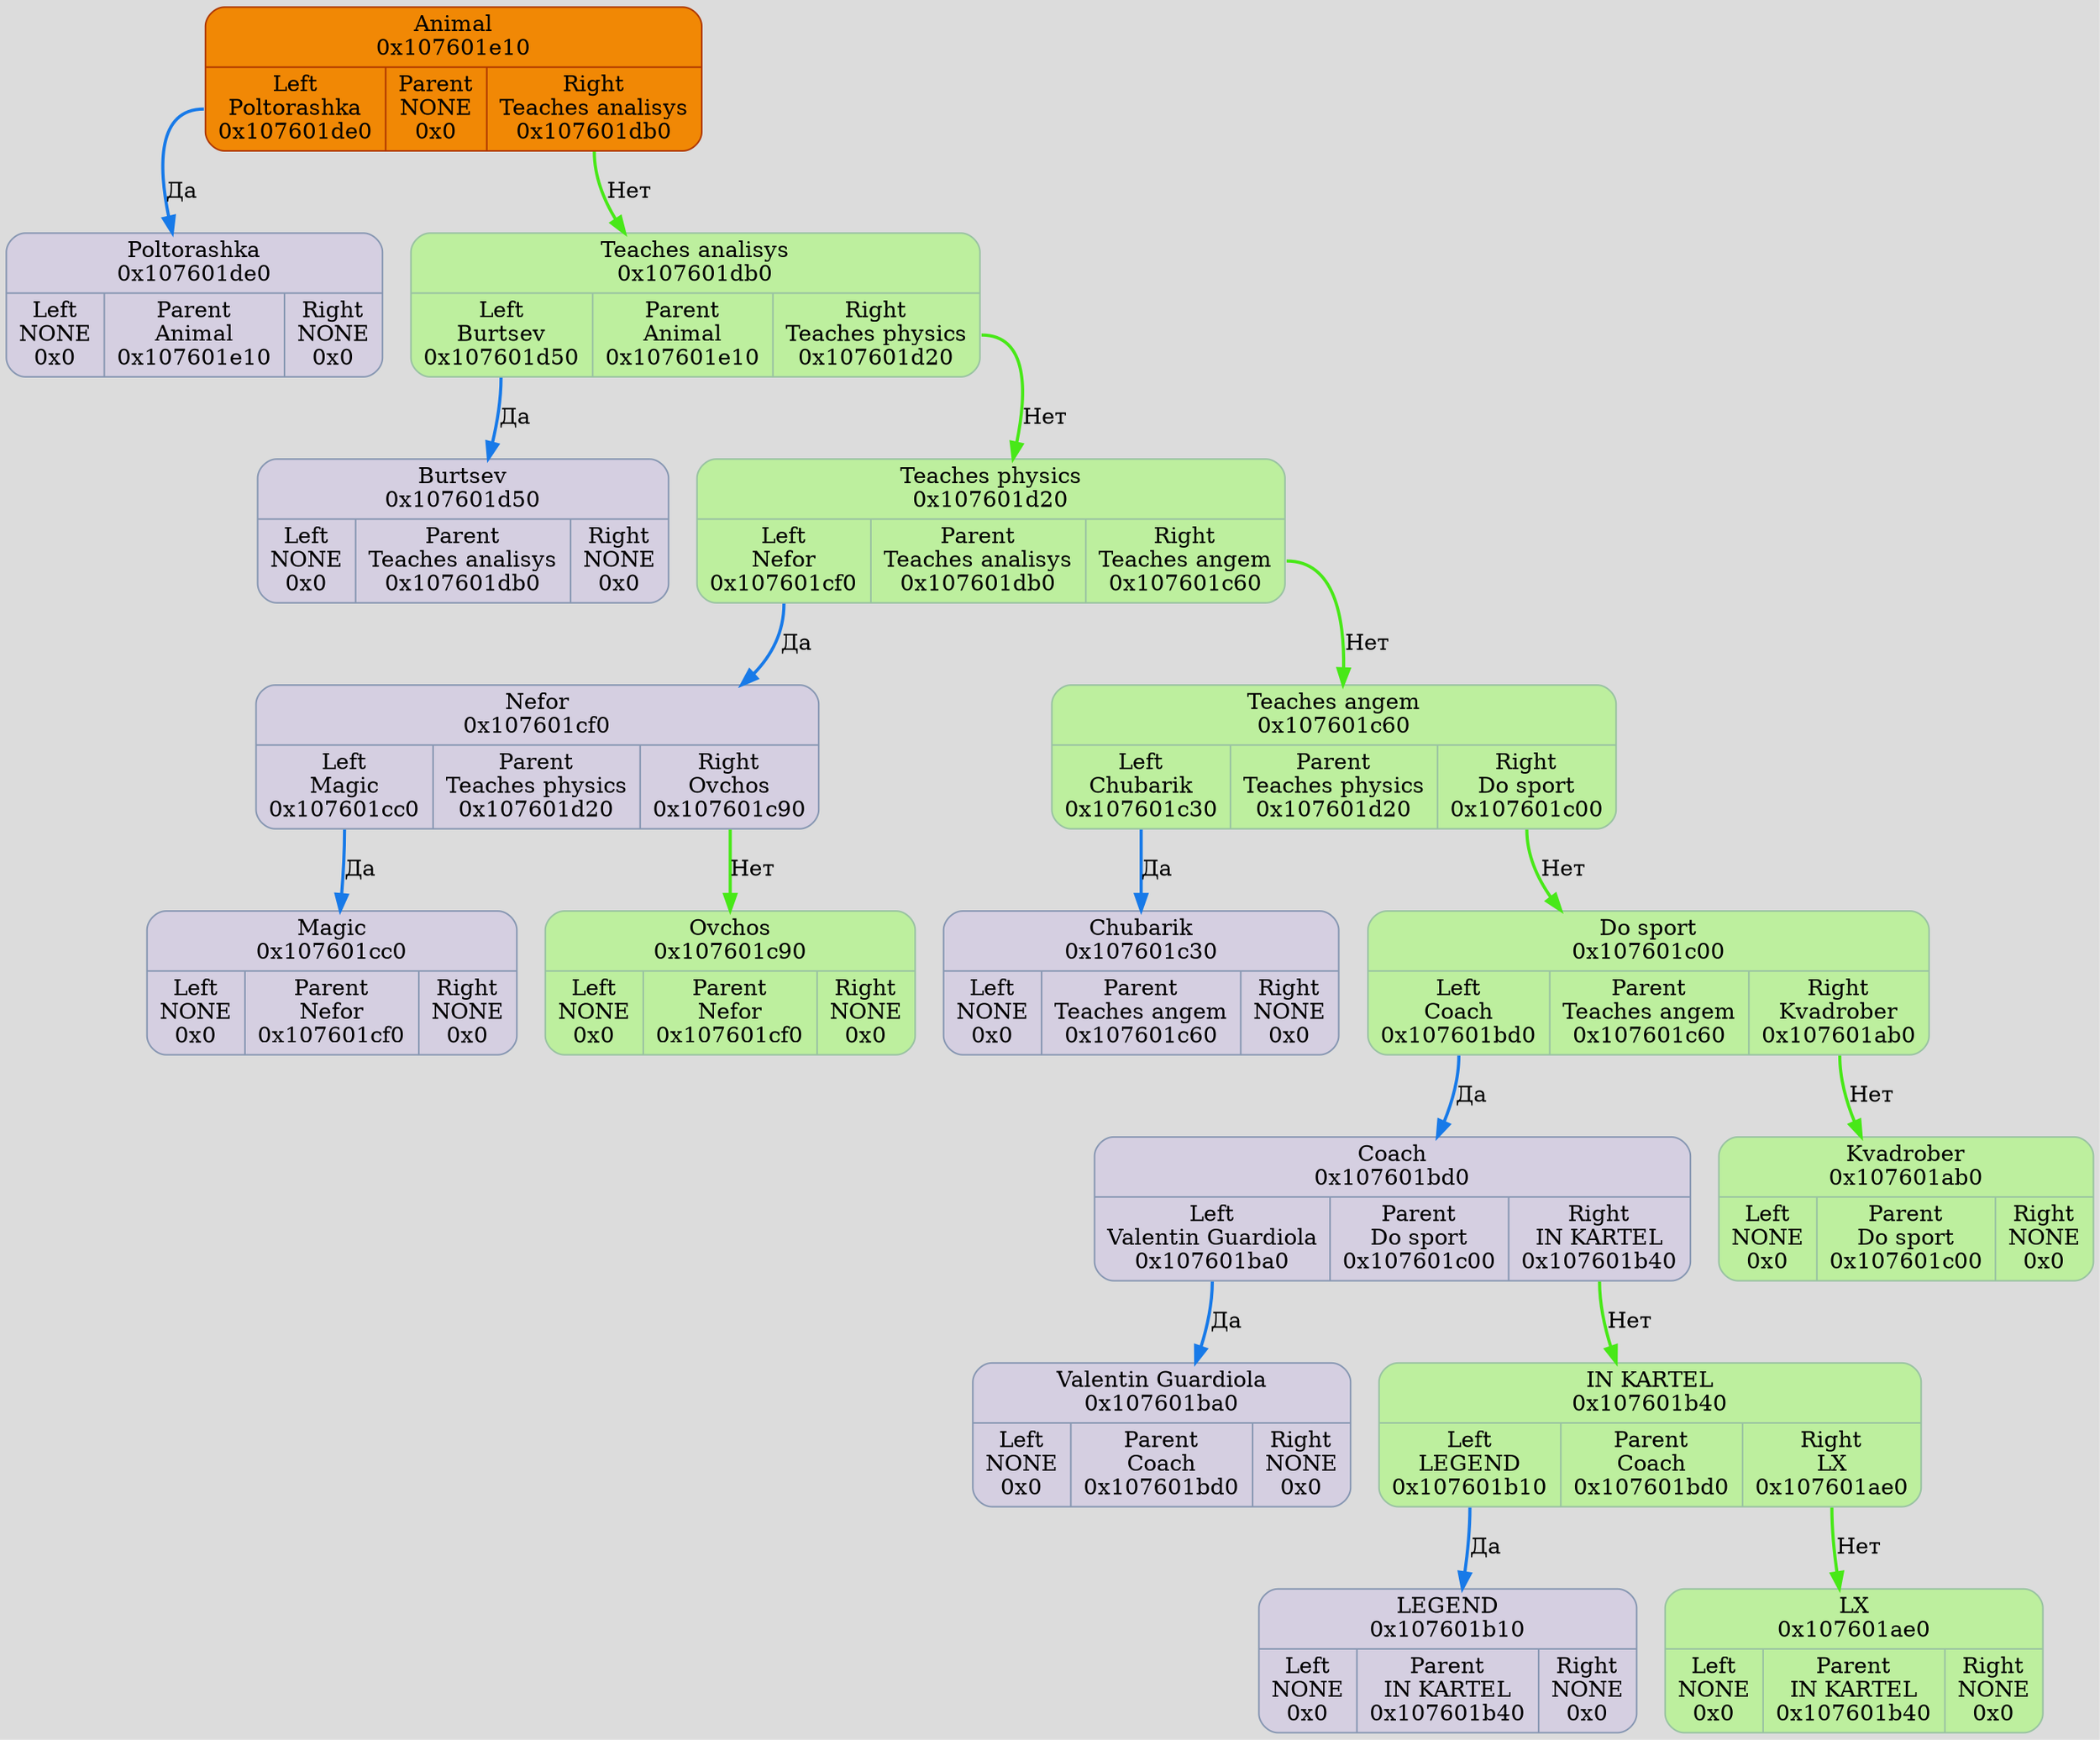 digraph {
	fontname = "UbuntuMono";
	bgcolor = "#DCDCDC";

	node0x107601e10 [ shape = Mrecord; style = filled; fillcolor = "#FBEE21"; color = "#D3C70D"; fontcolor = "#000000";label = " { Animal\n0x107601e10 | { <left> Left\nPoltorashka\n0x107601de0 | Parent\nNONE\n0x0 | <right> Right\nTeaches analisys\n0x107601db0 } } ";  ];
	node0x107601e10:<left> -> node0x107601de0 [ style = "bold"; color = "#187AE8"; label = "Да"; ];
	node0x107601de0 [ shape = Mrecord; style = filled; fillcolor = "#D5CFE1"; color = "#8797b2"; fontcolor = "#000000";label = " { Poltorashka\n0x107601de0 | { <left> Left\nNONE\n0x0 | Parent\nAnimal\n0x107601e10 | <right> Right\nNONE\n0x0 } } ";  ];
	node0x107601e10 [ fillcolor = "#F18805"; color = "#AF3800"; fontcolor = "#000000"; ];
	node0x107601db0 [ shape = Mrecord; style = filled; fillcolor = "#D5CFE1"; color = "#8797b2"; fontcolor = "#000000";label = " { Teaches analisys\n0x107601db0 | { <left> Left\nBurtsev\n0x107601d50 | Parent\nAnimal\n0x107601e10 | <right> Right\nTeaches physics\n0x107601d20 } } ";  ];
	node0x107601db0:<left> -> node0x107601d50 [ style = "bold"; color = "#187AE8"; label = "Да"; ];
	node0x107601d50 [ shape = Mrecord; style = filled; fillcolor = "#D5CFE1"; color = "#8797b2"; fontcolor = "#000000";label = " { Burtsev\n0x107601d50 | { <left> Left\nNONE\n0x0 | Parent\nTeaches analisys\n0x107601db0 | <right> Right\nNONE\n0x0 } } ";  ];
	node0x107601e10 [ fillcolor = "#F18805"; color = "#AF3800"; fontcolor = "#000000"; ];
	node0x107601d20 [ shape = Mrecord; style = filled; fillcolor = "#D5CFE1"; color = "#8797b2"; fontcolor = "#000000";label = " { Teaches physics\n0x107601d20 | { <left> Left\nNefor\n0x107601cf0 | Parent\nTeaches analisys\n0x107601db0 | <right> Right\nTeaches angem\n0x107601c60 } } ";  ];
	node0x107601d20:<left> -> node0x107601cf0 [ style = "bold"; color = "#187AE8"; label = "Да"; ];
	node0x107601cf0 [ shape = Mrecord; style = filled; fillcolor = "#D5CFE1"; color = "#8797b2"; fontcolor = "#000000";label = " { Nefor\n0x107601cf0 | { <left> Left\nMagic\n0x107601cc0 | Parent\nTeaches physics\n0x107601d20 | <right> Right\nOvchos\n0x107601c90 } } ";  ];
	node0x107601cf0:<left> -> node0x107601cc0 [ style = "bold"; color = "#187AE8"; label = "Да"; ];
	node0x107601cc0 [ shape = Mrecord; style = filled; fillcolor = "#D5CFE1"; color = "#8797b2"; fontcolor = "#000000";label = " { Magic\n0x107601cc0 | { <left> Left\nNONE\n0x0 | Parent\nNefor\n0x107601cf0 | <right> Right\nNONE\n0x0 } } ";  ];
	node0x107601e10 [ fillcolor = "#F18805"; color = "#AF3800"; fontcolor = "#000000"; ];
	node0x107601c90 [ shape = Mrecord; style = filled; fillcolor = "#D5CFE1"; color = "#8797b2"; fontcolor = "#000000";label = " { Ovchos\n0x107601c90 | { <left> Left\nNONE\n0x0 | Parent\nNefor\n0x107601cf0 | <right> Right\nNONE\n0x0 } } ";  ];
	node0x107601e10 [ fillcolor = "#F18805"; color = "#AF3800"; fontcolor = "#000000"; ];
	node0x107601cf0:<right> -> node0x107601c90 [ style = "bold"; color = "#48E818"; label = "Нет"; ];
	node0x107601c90 [ fillcolor = "#BDEF9E"; color = "#99c2a2"; fontcolor = "#000000"; ];
	node0x107601e10 [ fillcolor = "#F18805"; color = "#AF3800"; fontcolor = "#000000"; ];
	node0x107601c60 [ shape = Mrecord; style = filled; fillcolor = "#D5CFE1"; color = "#8797b2"; fontcolor = "#000000";label = " { Teaches angem\n0x107601c60 | { <left> Left\nChubarik\n0x107601c30 | Parent\nTeaches physics\n0x107601d20 | <right> Right\nDo sport\n0x107601c00 } } ";  ];
	node0x107601c60:<left> -> node0x107601c30 [ style = "bold"; color = "#187AE8"; label = "Да"; ];
	node0x107601c30 [ shape = Mrecord; style = filled; fillcolor = "#D5CFE1"; color = "#8797b2"; fontcolor = "#000000";label = " { Chubarik\n0x107601c30 | { <left> Left\nNONE\n0x0 | Parent\nTeaches angem\n0x107601c60 | <right> Right\nNONE\n0x0 } } ";  ];
	node0x107601e10 [ fillcolor = "#F18805"; color = "#AF3800"; fontcolor = "#000000"; ];
	node0x107601c00 [ shape = Mrecord; style = filled; fillcolor = "#D5CFE1"; color = "#8797b2"; fontcolor = "#000000";label = " { Do sport\n0x107601c00 | { <left> Left\nCoach\n0x107601bd0 | Parent\nTeaches angem\n0x107601c60 | <right> Right\nKvadrober\n0x107601ab0 } } ";  ];
	node0x107601c00:<left> -> node0x107601bd0 [ style = "bold"; color = "#187AE8"; label = "Да"; ];
	node0x107601bd0 [ shape = Mrecord; style = filled; fillcolor = "#D5CFE1"; color = "#8797b2"; fontcolor = "#000000";label = " { Coach\n0x107601bd0 | { <left> Left\nValentin Guardiola\n0x107601ba0 | Parent\nDo sport\n0x107601c00 | <right> Right\nIN KARTEL\n0x107601b40 } } ";  ];
	node0x107601bd0:<left> -> node0x107601ba0 [ style = "bold"; color = "#187AE8"; label = "Да"; ];
	node0x107601ba0 [ shape = Mrecord; style = filled; fillcolor = "#D5CFE1"; color = "#8797b2"; fontcolor = "#000000";label = " { Valentin Guardiola\n0x107601ba0 | { <left> Left\nNONE\n0x0 | Parent\nCoach\n0x107601bd0 | <right> Right\nNONE\n0x0 } } ";  ];
	node0x107601e10 [ fillcolor = "#F18805"; color = "#AF3800"; fontcolor = "#000000"; ];
	node0x107601b40 [ shape = Mrecord; style = filled; fillcolor = "#D5CFE1"; color = "#8797b2"; fontcolor = "#000000";label = " { IN KARTEL\n0x107601b40 | { <left> Left\nLEGEND\n0x107601b10 | Parent\nCoach\n0x107601bd0 | <right> Right\nLX\n0x107601ae0 } } ";  ];
	node0x107601b40:<left> -> node0x107601b10 [ style = "bold"; color = "#187AE8"; label = "Да"; ];
	node0x107601b10 [ shape = Mrecord; style = filled; fillcolor = "#D5CFE1"; color = "#8797b2"; fontcolor = "#000000";label = " { LEGEND\n0x107601b10 | { <left> Left\nNONE\n0x0 | Parent\nIN KARTEL\n0x107601b40 | <right> Right\nNONE\n0x0 } } ";  ];
	node0x107601e10 [ fillcolor = "#F18805"; color = "#AF3800"; fontcolor = "#000000"; ];
	node0x107601ae0 [ shape = Mrecord; style = filled; fillcolor = "#D5CFE1"; color = "#8797b2"; fontcolor = "#000000";label = " { LX\n0x107601ae0 | { <left> Left\nNONE\n0x0 | Parent\nIN KARTEL\n0x107601b40 | <right> Right\nNONE\n0x0 } } ";  ];
	node0x107601e10 [ fillcolor = "#F18805"; color = "#AF3800"; fontcolor = "#000000"; ];
	node0x107601b40:<right> -> node0x107601ae0 [ style = "bold"; color = "#48E818"; label = "Нет"; ];
	node0x107601ae0 [ fillcolor = "#BDEF9E"; color = "#99c2a2"; fontcolor = "#000000"; ];
	node0x107601e10 [ fillcolor = "#F18805"; color = "#AF3800"; fontcolor = "#000000"; ];
	node0x107601bd0:<right> -> node0x107601b40 [ style = "bold"; color = "#48E818"; label = "Нет"; ];
	node0x107601b40 [ fillcolor = "#BDEF9E"; color = "#99c2a2"; fontcolor = "#000000"; ];
	node0x107601e10 [ fillcolor = "#F18805"; color = "#AF3800"; fontcolor = "#000000"; ];
	node0x107601ab0 [ shape = Mrecord; style = filled; fillcolor = "#D5CFE1"; color = "#8797b2"; fontcolor = "#000000";label = " { Kvadrober\n0x107601ab0 | { <left> Left\nNONE\n0x0 | Parent\nDo sport\n0x107601c00 | <right> Right\nNONE\n0x0 } } ";  ];
	node0x107601e10 [ fillcolor = "#F18805"; color = "#AF3800"; fontcolor = "#000000"; ];
	node0x107601c00:<right> -> node0x107601ab0 [ style = "bold"; color = "#48E818"; label = "Нет"; ];
	node0x107601ab0 [ fillcolor = "#BDEF9E"; color = "#99c2a2"; fontcolor = "#000000"; ];
	node0x107601e10 [ fillcolor = "#F18805"; color = "#AF3800"; fontcolor = "#000000"; ];
	node0x107601c60:<right> -> node0x107601c00 [ style = "bold"; color = "#48E818"; label = "Нет"; ];
	node0x107601c00 [ fillcolor = "#BDEF9E"; color = "#99c2a2"; fontcolor = "#000000"; ];
	node0x107601e10 [ fillcolor = "#F18805"; color = "#AF3800"; fontcolor = "#000000"; ];
	node0x107601d20:<right> -> node0x107601c60 [ style = "bold"; color = "#48E818"; label = "Нет"; ];
	node0x107601c60 [ fillcolor = "#BDEF9E"; color = "#99c2a2"; fontcolor = "#000000"; ];
	node0x107601e10 [ fillcolor = "#F18805"; color = "#AF3800"; fontcolor = "#000000"; ];
	node0x107601db0:<right> -> node0x107601d20 [ style = "bold"; color = "#48E818"; label = "Нет"; ];
	node0x107601d20 [ fillcolor = "#BDEF9E"; color = "#99c2a2"; fontcolor = "#000000"; ];
	node0x107601e10 [ fillcolor = "#F18805"; color = "#AF3800"; fontcolor = "#000000"; ];
	node0x107601e10:<right> -> node0x107601db0 [ style = "bold"; color = "#48E818"; label = "Нет"; ];
	node0x107601db0 [ fillcolor = "#BDEF9E"; color = "#99c2a2"; fontcolor = "#000000"; ];
	node0x107601e10 [ fillcolor = "#F18805"; color = "#AF3800"; fontcolor = "#000000"; ];
}
